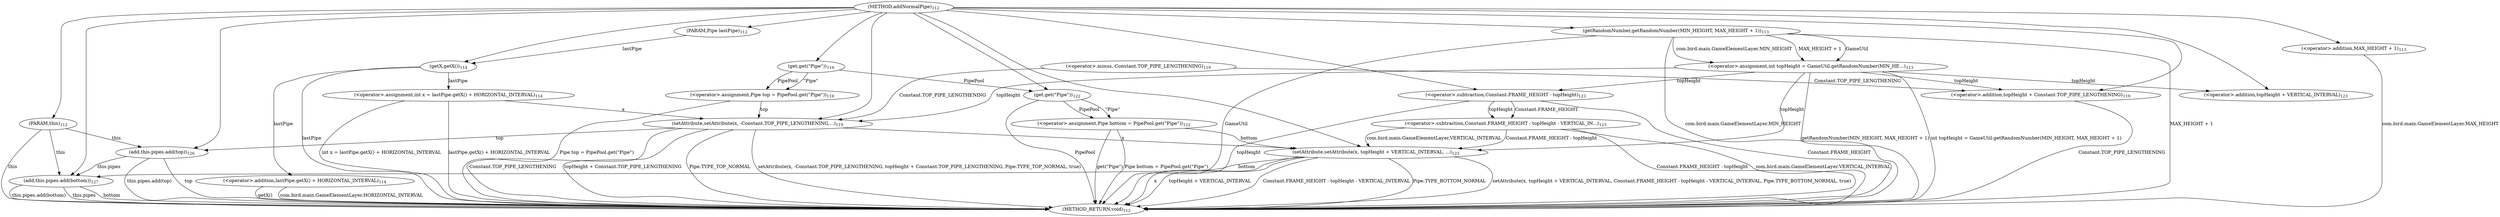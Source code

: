 digraph "addNormalPipe" {  
"297" [label = <(METHOD,addNormalPipe)<SUB>112</SUB>> ]
"384" [label = <(METHOD_RETURN,void)<SUB>112</SUB>> ]
"298" [label = <(PARAM,this)<SUB>112</SUB>> ]
"299" [label = <(PARAM,Pipe lastPipe)<SUB>112</SUB>> ]
"302" [label = <(&lt;operator&gt;.assignment,int topHeight = GameUtil.getRandomNumber(MIN_HE...)<SUB>113</SUB>> ]
"315" [label = <(&lt;operator&gt;.assignment,int x = lastPipe.getX() + HORIZONTAL_INTERVAL)<SUB>114</SUB>> ]
"324" [label = <(&lt;operator&gt;.assignment,Pipe top = PipePool.get(&quot;Pipe&quot;))<SUB>116</SUB>> ]
"329" [label = <(setAttribute,setAttribute(x, -Constant.TOP_PIPE_LENGTHENING,...)<SUB>119</SUB>> ]
"346" [label = <(&lt;operator&gt;.assignment,Pipe bottom = PipePool.get(&quot;Pipe&quot;))<SUB>122</SUB>> ]
"351" [label = <(setAttribute,setAttribute(x, topHeight + VERTICAL_INTERVAL, ...)<SUB>123</SUB>> ]
"372" [label = <(add,this.pipes.add(top))<SUB>126</SUB>> ]
"377" [label = <(add,this.pipes.add(bottom))<SUB>127</SUB>> ]
"302" [label = <(&lt;operator&gt;.assignment,int topHeight = GameUtil.getRandomNumber(MIN_HE...)<SUB>113</SUB>> ]
"302" [label = <(&lt;operator&gt;.assignment,int topHeight = GameUtil.getRandomNumber(MIN_HE...)<SUB>113</SUB>> ]
"315" [label = <(&lt;operator&gt;.assignment,int x = lastPipe.getX() + HORIZONTAL_INTERVAL)<SUB>114</SUB>> ]
"315" [label = <(&lt;operator&gt;.assignment,int x = lastPipe.getX() + HORIZONTAL_INTERVAL)<SUB>114</SUB>> ]
"324" [label = <(&lt;operator&gt;.assignment,Pipe top = PipePool.get(&quot;Pipe&quot;))<SUB>116</SUB>> ]
"324" [label = <(&lt;operator&gt;.assignment,Pipe top = PipePool.get(&quot;Pipe&quot;))<SUB>116</SUB>> ]
"329" [label = <(setAttribute,setAttribute(x, -Constant.TOP_PIPE_LENGTHENING,...)<SUB>119</SUB>> ]
"329" [label = <(setAttribute,setAttribute(x, -Constant.TOP_PIPE_LENGTHENING,...)<SUB>119</SUB>> ]
"329" [label = <(setAttribute,setAttribute(x, -Constant.TOP_PIPE_LENGTHENING,...)<SUB>119</SUB>> ]
"329" [label = <(setAttribute,setAttribute(x, -Constant.TOP_PIPE_LENGTHENING,...)<SUB>119</SUB>> ]
"329" [label = <(setAttribute,setAttribute(x, -Constant.TOP_PIPE_LENGTHENING,...)<SUB>119</SUB>> ]
"329" [label = <(setAttribute,setAttribute(x, -Constant.TOP_PIPE_LENGTHENING,...)<SUB>119</SUB>> ]
"346" [label = <(&lt;operator&gt;.assignment,Pipe bottom = PipePool.get(&quot;Pipe&quot;))<SUB>122</SUB>> ]
"346" [label = <(&lt;operator&gt;.assignment,Pipe bottom = PipePool.get(&quot;Pipe&quot;))<SUB>122</SUB>> ]
"351" [label = <(setAttribute,setAttribute(x, topHeight + VERTICAL_INTERVAL, ...)<SUB>123</SUB>> ]
"351" [label = <(setAttribute,setAttribute(x, topHeight + VERTICAL_INTERVAL, ...)<SUB>123</SUB>> ]
"351" [label = <(setAttribute,setAttribute(x, topHeight + VERTICAL_INTERVAL, ...)<SUB>123</SUB>> ]
"351" [label = <(setAttribute,setAttribute(x, topHeight + VERTICAL_INTERVAL, ...)<SUB>123</SUB>> ]
"351" [label = <(setAttribute,setAttribute(x, topHeight + VERTICAL_INTERVAL, ...)<SUB>123</SUB>> ]
"351" [label = <(setAttribute,setAttribute(x, topHeight + VERTICAL_INTERVAL, ...)<SUB>123</SUB>> ]
"372" [label = <(add,this.pipes.add(top))<SUB>126</SUB>> ]
"372" [label = <(add,this.pipes.add(top))<SUB>126</SUB>> ]
"377" [label = <(add,this.pipes.add(bottom))<SUB>127</SUB>> ]
"377" [label = <(add,this.pipes.add(bottom))<SUB>127</SUB>> ]
"304" [label = <(getRandomNumber,getRandomNumber(MIN_HEIGHT, MAX_HEIGHT + 1))<SUB>113</SUB>> ]
"304" [label = <(getRandomNumber,getRandomNumber(MIN_HEIGHT, MAX_HEIGHT + 1))<SUB>113</SUB>> ]
"304" [label = <(getRandomNumber,getRandomNumber(MIN_HEIGHT, MAX_HEIGHT + 1))<SUB>113</SUB>> ]
"317" [label = <(&lt;operator&gt;.addition,lastPipe.getX() + HORIZONTAL_INTERVAL)<SUB>114</SUB>> ]
"317" [label = <(&lt;operator&gt;.addition,lastPipe.getX() + HORIZONTAL_INTERVAL)<SUB>114</SUB>> ]
"326" [label = <(get,get(&quot;Pipe&quot;))<SUB>116</SUB>> ]
"326" [label = <(get,get(&quot;Pipe&quot;))<SUB>116</SUB>> ]
"332" [label = <(&lt;operator&gt;.minus,-Constant.TOP_PIPE_LENGTHENING)<SUB>119</SUB>> ]
"336" [label = <(&lt;operator&gt;.addition,topHeight + Constant.TOP_PIPE_LENGTHENING)<SUB>119</SUB>> ]
"336" [label = <(&lt;operator&gt;.addition,topHeight + Constant.TOP_PIPE_LENGTHENING)<SUB>119</SUB>> ]
"348" [label = <(get,get(&quot;Pipe&quot;))<SUB>122</SUB>> ]
"348" [label = <(get,get(&quot;Pipe&quot;))<SUB>122</SUB>> ]
"354" [label = <(&lt;operator&gt;.addition,topHeight + VERTICAL_INTERVAL)<SUB>123</SUB>> ]
"359" [label = <(&lt;operator&gt;.subtraction,Constant.FRAME_HEIGHT - topHeight - VERTICAL_IN...)<SUB>123</SUB>> ]
"359" [label = <(&lt;operator&gt;.subtraction,Constant.FRAME_HEIGHT - topHeight - VERTICAL_IN...)<SUB>123</SUB>> ]
"309" [label = <(&lt;operator&gt;.addition,MAX_HEIGHT + 1)<SUB>113</SUB>> ]
"309" [label = <(&lt;operator&gt;.addition,MAX_HEIGHT + 1)<SUB>113</SUB>> ]
"318" [label = <(getX,getX())<SUB>114</SUB>> ]
"360" [label = <(&lt;operator&gt;.subtraction,Constant.FRAME_HEIGHT - topHeight)<SUB>123</SUB>> ]
"360" [label = <(&lt;operator&gt;.subtraction,Constant.FRAME_HEIGHT - topHeight)<SUB>123</SUB>> ]
  "298" -> "384"  [ label = "this"] 
  "304" -> "384"  [ label = "com.bird.main.GameElementLayer.MIN_HEIGHT"] 
  "309" -> "384"  [ label = "com.bird.main.GameElementLayer.MAX_HEIGHT"] 
  "304" -> "384"  [ label = "MAX_HEIGHT + 1"] 
  "302" -> "384"  [ label = "getRandomNumber(MIN_HEIGHT, MAX_HEIGHT + 1)"] 
  "302" -> "384"  [ label = "int topHeight = GameUtil.getRandomNumber(MIN_HEIGHT, MAX_HEIGHT + 1)"] 
  "318" -> "384"  [ label = "lastPipe"] 
  "317" -> "384"  [ label = "getX()"] 
  "317" -> "384"  [ label = "com.bird.main.GameElementLayer.HORIZONTAL_INTERVAL"] 
  "315" -> "384"  [ label = "lastPipe.getX() + HORIZONTAL_INTERVAL"] 
  "315" -> "384"  [ label = "int x = lastPipe.getX() + HORIZONTAL_INTERVAL"] 
  "324" -> "384"  [ label = "Pipe top = PipePool.get(&quot;Pipe&quot;)"] 
  "329" -> "384"  [ label = "-Constant.TOP_PIPE_LENGTHENING"] 
  "336" -> "384"  [ label = "Constant.TOP_PIPE_LENGTHENING"] 
  "329" -> "384"  [ label = "topHeight + Constant.TOP_PIPE_LENGTHENING"] 
  "329" -> "384"  [ label = "Pipe.TYPE_TOP_NORMAL"] 
  "329" -> "384"  [ label = "setAttribute(x, -Constant.TOP_PIPE_LENGTHENING, topHeight + Constant.TOP_PIPE_LENGTHENING, Pipe.TYPE_TOP_NORMAL, true)"] 
  "348" -> "384"  [ label = "PipePool"] 
  "346" -> "384"  [ label = "get(&quot;Pipe&quot;)"] 
  "346" -> "384"  [ label = "Pipe bottom = PipePool.get(&quot;Pipe&quot;)"] 
  "351" -> "384"  [ label = "x"] 
  "351" -> "384"  [ label = "topHeight + VERTICAL_INTERVAL"] 
  "360" -> "384"  [ label = "Constant.FRAME_HEIGHT"] 
  "360" -> "384"  [ label = "topHeight"] 
  "359" -> "384"  [ label = "Constant.FRAME_HEIGHT - topHeight"] 
  "359" -> "384"  [ label = "com.bird.main.GameElementLayer.VERTICAL_INTERVAL"] 
  "351" -> "384"  [ label = "Constant.FRAME_HEIGHT - topHeight - VERTICAL_INTERVAL"] 
  "351" -> "384"  [ label = "Pipe.TYPE_BOTTOM_NORMAL"] 
  "351" -> "384"  [ label = "setAttribute(x, topHeight + VERTICAL_INTERVAL, Constant.FRAME_HEIGHT - topHeight - VERTICAL_INTERVAL, Pipe.TYPE_BOTTOM_NORMAL, true)"] 
  "372" -> "384"  [ label = "top"] 
  "372" -> "384"  [ label = "this.pipes.add(top)"] 
  "377" -> "384"  [ label = "this.pipes"] 
  "377" -> "384"  [ label = "bottom"] 
  "377" -> "384"  [ label = "this.pipes.add(bottom)"] 
  "304" -> "384"  [ label = "GameUtil"] 
  "297" -> "298" 
  "297" -> "299" 
  "304" -> "302"  [ label = "GameUtil"] 
  "304" -> "302"  [ label = "com.bird.main.GameElementLayer.MIN_HEIGHT"] 
  "304" -> "302"  [ label = "MAX_HEIGHT + 1"] 
  "318" -> "315"  [ label = "lastPipe"] 
  "326" -> "324"  [ label = "PipePool"] 
  "326" -> "324"  [ label = "&quot;Pipe&quot;"] 
  "348" -> "346"  [ label = "PipePool"] 
  "348" -> "346"  [ label = "&quot;Pipe&quot;"] 
  "324" -> "329"  [ label = "top"] 
  "297" -> "329" 
  "315" -> "329"  [ label = "x"] 
  "332" -> "329"  [ label = "Constant.TOP_PIPE_LENGTHENING"] 
  "302" -> "329"  [ label = "topHeight"] 
  "346" -> "351"  [ label = "bottom"] 
  "297" -> "351" 
  "329" -> "351"  [ label = "x"] 
  "302" -> "351"  [ label = "topHeight"] 
  "359" -> "351"  [ label = "Constant.FRAME_HEIGHT - topHeight"] 
  "359" -> "351"  [ label = "com.bird.main.GameElementLayer.VERTICAL_INTERVAL"] 
  "298" -> "372"  [ label = "this"] 
  "329" -> "372"  [ label = "top"] 
  "297" -> "372" 
  "298" -> "377"  [ label = "this"] 
  "372" -> "377"  [ label = "this.pipes"] 
  "351" -> "377"  [ label = "bottom"] 
  "297" -> "377" 
  "297" -> "304" 
  "318" -> "317"  [ label = "lastPipe"] 
  "297" -> "326" 
  "302" -> "336"  [ label = "topHeight"] 
  "297" -> "336" 
  "332" -> "336"  [ label = "Constant.TOP_PIPE_LENGTHENING"] 
  "326" -> "348"  [ label = "PipePool"] 
  "297" -> "348" 
  "297" -> "354" 
  "302" -> "354"  [ label = "topHeight"] 
  "360" -> "359"  [ label = "Constant.FRAME_HEIGHT"] 
  "360" -> "359"  [ label = "topHeight"] 
  "297" -> "309" 
  "299" -> "318"  [ label = "lastPipe"] 
  "297" -> "318" 
  "297" -> "360" 
  "302" -> "360"  [ label = "topHeight"] 
}
